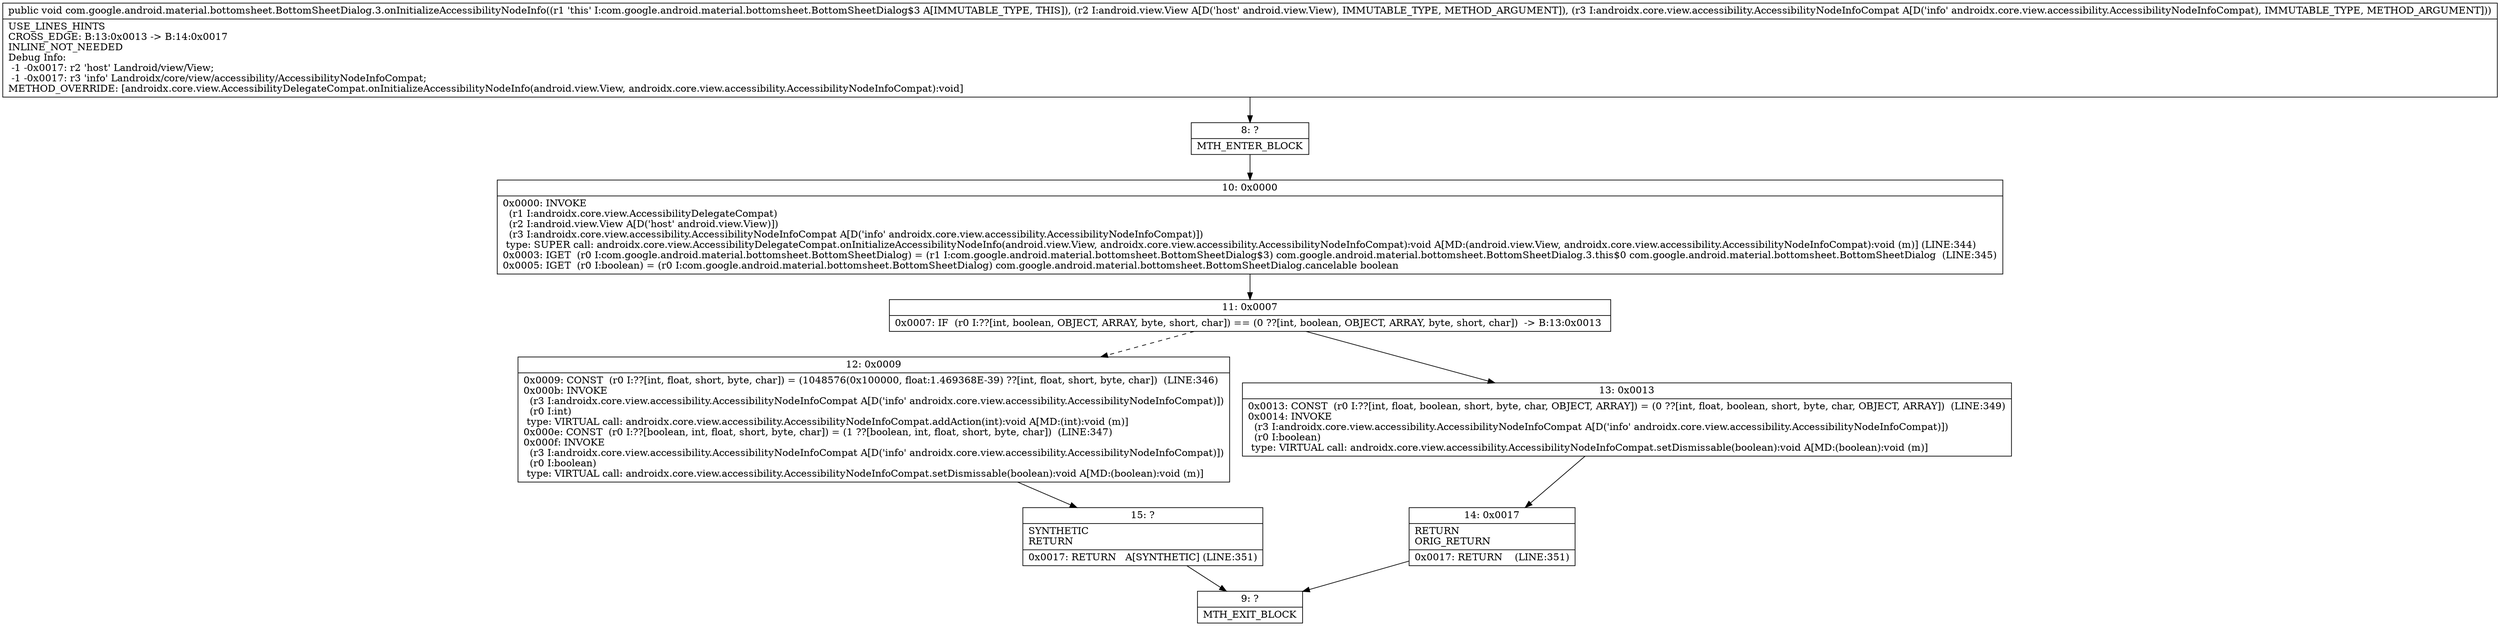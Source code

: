 digraph "CFG forcom.google.android.material.bottomsheet.BottomSheetDialog.3.onInitializeAccessibilityNodeInfo(Landroid\/view\/View;Landroidx\/core\/view\/accessibility\/AccessibilityNodeInfoCompat;)V" {
Node_8 [shape=record,label="{8\:\ ?|MTH_ENTER_BLOCK\l}"];
Node_10 [shape=record,label="{10\:\ 0x0000|0x0000: INVOKE  \l  (r1 I:androidx.core.view.AccessibilityDelegateCompat)\l  (r2 I:android.view.View A[D('host' android.view.View)])\l  (r3 I:androidx.core.view.accessibility.AccessibilityNodeInfoCompat A[D('info' androidx.core.view.accessibility.AccessibilityNodeInfoCompat)])\l type: SUPER call: androidx.core.view.AccessibilityDelegateCompat.onInitializeAccessibilityNodeInfo(android.view.View, androidx.core.view.accessibility.AccessibilityNodeInfoCompat):void A[MD:(android.view.View, androidx.core.view.accessibility.AccessibilityNodeInfoCompat):void (m)] (LINE:344)\l0x0003: IGET  (r0 I:com.google.android.material.bottomsheet.BottomSheetDialog) = (r1 I:com.google.android.material.bottomsheet.BottomSheetDialog$3) com.google.android.material.bottomsheet.BottomSheetDialog.3.this$0 com.google.android.material.bottomsheet.BottomSheetDialog  (LINE:345)\l0x0005: IGET  (r0 I:boolean) = (r0 I:com.google.android.material.bottomsheet.BottomSheetDialog) com.google.android.material.bottomsheet.BottomSheetDialog.cancelable boolean \l}"];
Node_11 [shape=record,label="{11\:\ 0x0007|0x0007: IF  (r0 I:??[int, boolean, OBJECT, ARRAY, byte, short, char]) == (0 ??[int, boolean, OBJECT, ARRAY, byte, short, char])  \-\> B:13:0x0013 \l}"];
Node_12 [shape=record,label="{12\:\ 0x0009|0x0009: CONST  (r0 I:??[int, float, short, byte, char]) = (1048576(0x100000, float:1.469368E\-39) ??[int, float, short, byte, char])  (LINE:346)\l0x000b: INVOKE  \l  (r3 I:androidx.core.view.accessibility.AccessibilityNodeInfoCompat A[D('info' androidx.core.view.accessibility.AccessibilityNodeInfoCompat)])\l  (r0 I:int)\l type: VIRTUAL call: androidx.core.view.accessibility.AccessibilityNodeInfoCompat.addAction(int):void A[MD:(int):void (m)]\l0x000e: CONST  (r0 I:??[boolean, int, float, short, byte, char]) = (1 ??[boolean, int, float, short, byte, char])  (LINE:347)\l0x000f: INVOKE  \l  (r3 I:androidx.core.view.accessibility.AccessibilityNodeInfoCompat A[D('info' androidx.core.view.accessibility.AccessibilityNodeInfoCompat)])\l  (r0 I:boolean)\l type: VIRTUAL call: androidx.core.view.accessibility.AccessibilityNodeInfoCompat.setDismissable(boolean):void A[MD:(boolean):void (m)]\l}"];
Node_15 [shape=record,label="{15\:\ ?|SYNTHETIC\lRETURN\l|0x0017: RETURN   A[SYNTHETIC] (LINE:351)\l}"];
Node_9 [shape=record,label="{9\:\ ?|MTH_EXIT_BLOCK\l}"];
Node_13 [shape=record,label="{13\:\ 0x0013|0x0013: CONST  (r0 I:??[int, float, boolean, short, byte, char, OBJECT, ARRAY]) = (0 ??[int, float, boolean, short, byte, char, OBJECT, ARRAY])  (LINE:349)\l0x0014: INVOKE  \l  (r3 I:androidx.core.view.accessibility.AccessibilityNodeInfoCompat A[D('info' androidx.core.view.accessibility.AccessibilityNodeInfoCompat)])\l  (r0 I:boolean)\l type: VIRTUAL call: androidx.core.view.accessibility.AccessibilityNodeInfoCompat.setDismissable(boolean):void A[MD:(boolean):void (m)]\l}"];
Node_14 [shape=record,label="{14\:\ 0x0017|RETURN\lORIG_RETURN\l|0x0017: RETURN    (LINE:351)\l}"];
MethodNode[shape=record,label="{public void com.google.android.material.bottomsheet.BottomSheetDialog.3.onInitializeAccessibilityNodeInfo((r1 'this' I:com.google.android.material.bottomsheet.BottomSheetDialog$3 A[IMMUTABLE_TYPE, THIS]), (r2 I:android.view.View A[D('host' android.view.View), IMMUTABLE_TYPE, METHOD_ARGUMENT]), (r3 I:androidx.core.view.accessibility.AccessibilityNodeInfoCompat A[D('info' androidx.core.view.accessibility.AccessibilityNodeInfoCompat), IMMUTABLE_TYPE, METHOD_ARGUMENT]))  | USE_LINES_HINTS\lCROSS_EDGE: B:13:0x0013 \-\> B:14:0x0017\lINLINE_NOT_NEEDED\lDebug Info:\l  \-1 \-0x0017: r2 'host' Landroid\/view\/View;\l  \-1 \-0x0017: r3 'info' Landroidx\/core\/view\/accessibility\/AccessibilityNodeInfoCompat;\lMETHOD_OVERRIDE: [androidx.core.view.AccessibilityDelegateCompat.onInitializeAccessibilityNodeInfo(android.view.View, androidx.core.view.accessibility.AccessibilityNodeInfoCompat):void]\l}"];
MethodNode -> Node_8;Node_8 -> Node_10;
Node_10 -> Node_11;
Node_11 -> Node_12[style=dashed];
Node_11 -> Node_13;
Node_12 -> Node_15;
Node_15 -> Node_9;
Node_13 -> Node_14;
Node_14 -> Node_9;
}

